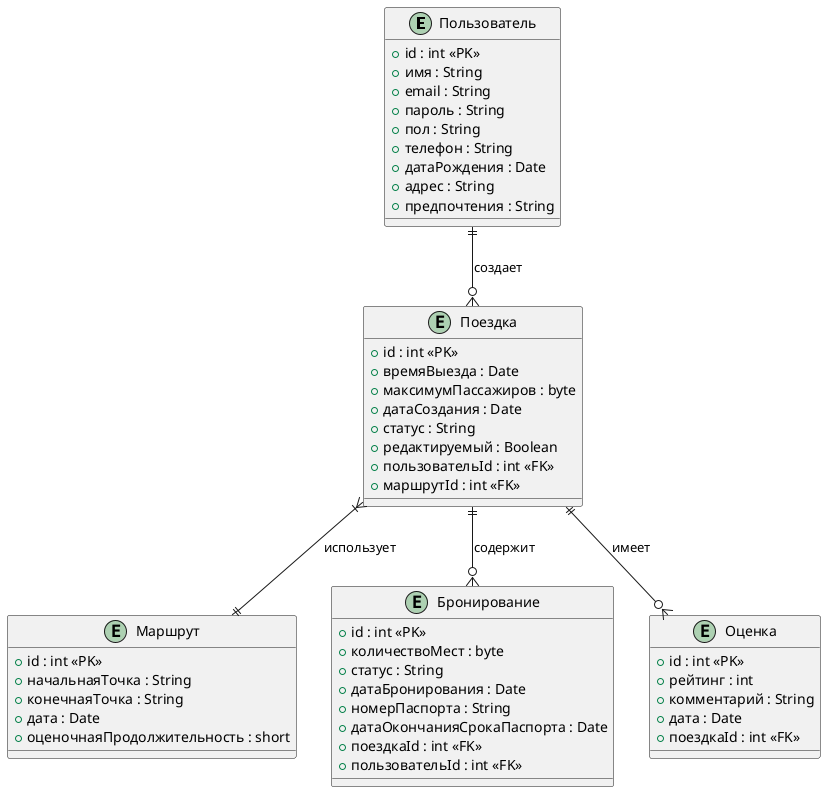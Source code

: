@startuml
entity Пользователь {
    +id : int <<PK>>
    +имя : String
    +email : String
    +пароль : String
    +пол : String
    +телефон : String
    +датаРождения : Date
    +адрес : String
    +предпочтения : String
}

entity Поездка {
    +id : int <<PK>>
    +времяВыезда : Date
    +максимумПассажиров : byte
    +датаСоздания : Date
    +статус : String
    +редактируемый : Boolean
    +пользовательId : int <<FK>>
    +маршрутId : int <<FK>>
}

entity Маршрут {
    +id : int <<PK>>
    +начальнаяТочка : String
    +конечнаяТочка : String
    +дата : Date
    +оценочнаяПродолжительность : short
}

entity Бронирование {
    +id : int <<PK>>
    +количествоМест : byte
    +статус : String
    +датаБронирования : Date
    +номерПаспорта : String
    +датаОкончанияСрокаПаспорта : Date
    +поездкаId : int <<FK>>
    +пользовательId : int <<FK>>
}

entity Оценка {
    +id : int <<PK>>
    +рейтинг : int
    +комментарий : String
    +дата : Date
    +поездкаId : int <<FK>>
}

Пользователь ||--o{ Поездка : создает
Поездка ||--o{ Бронирование : содержит
Поездка ||--o{ Оценка : имеет
Поездка }|--|| Маршрут : использует

@enduml

